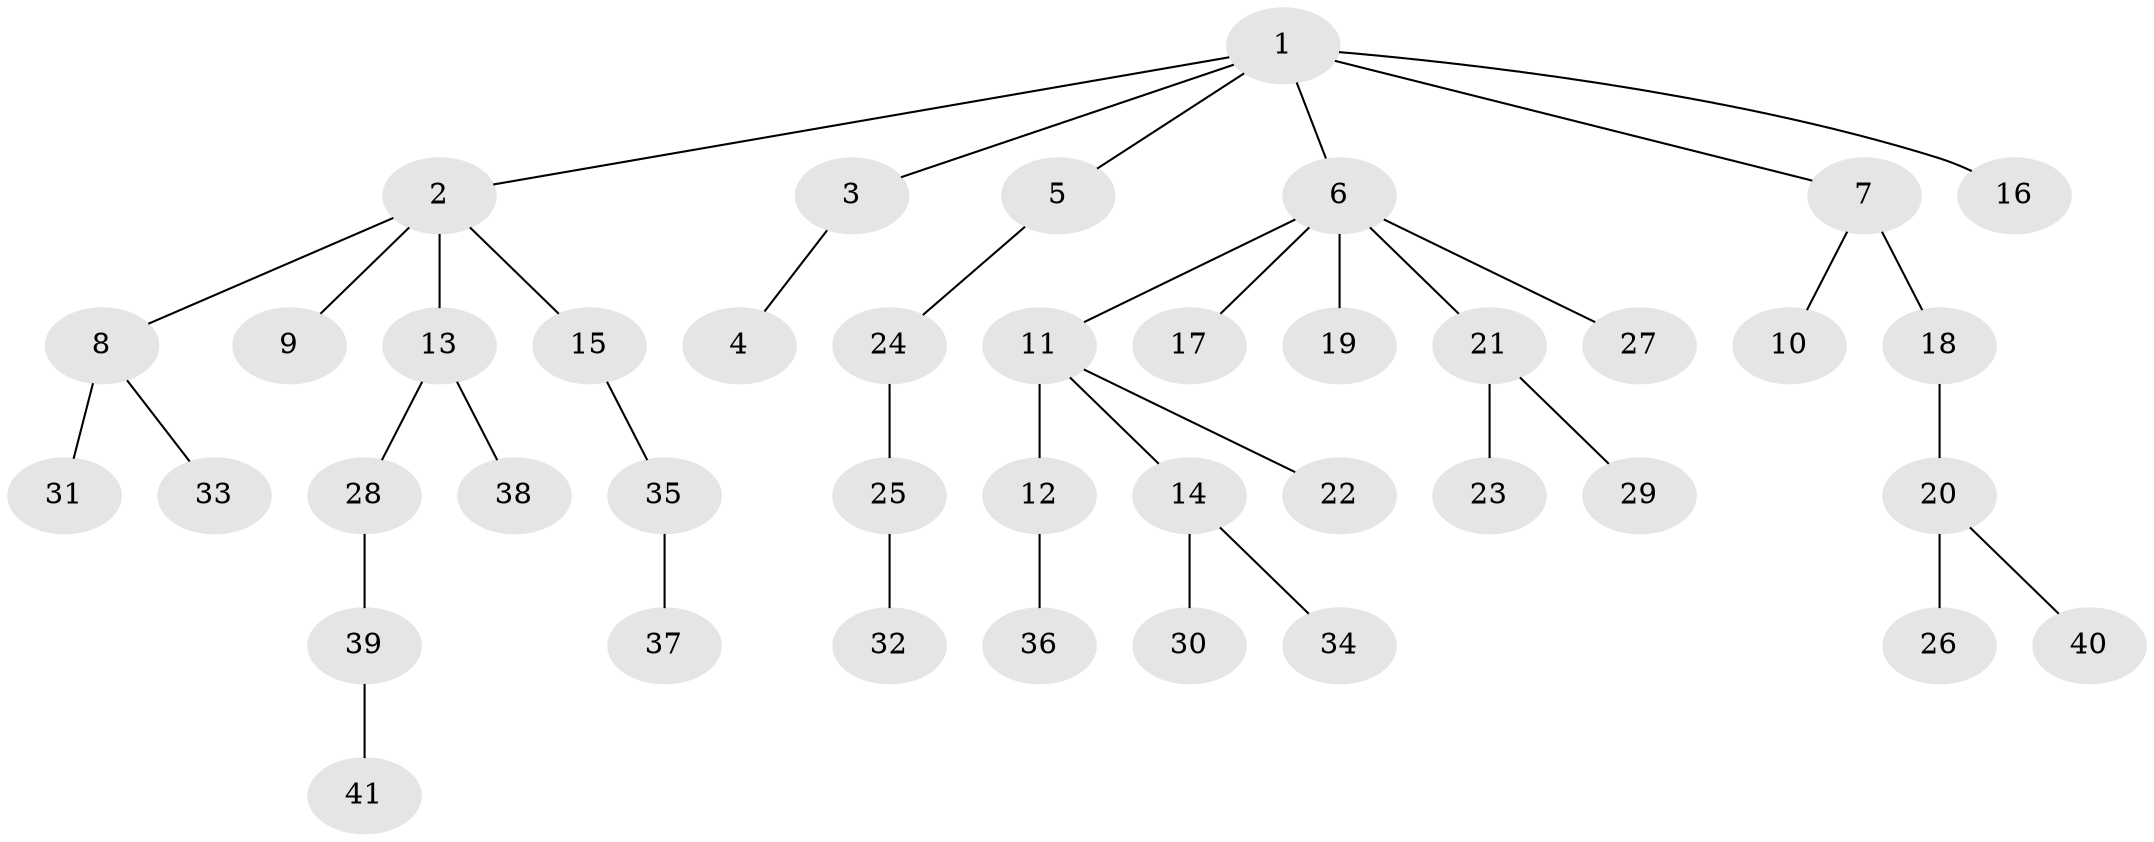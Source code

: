 // original degree distribution, {5: 0.025, 6: 0.0375, 3: 0.1125, 2: 0.2375, 1: 0.5125, 4: 0.075}
// Generated by graph-tools (version 1.1) at 2025/36/03/09/25 02:36:39]
// undirected, 41 vertices, 40 edges
graph export_dot {
graph [start="1"]
  node [color=gray90,style=filled];
  1;
  2;
  3;
  4;
  5;
  6;
  7;
  8;
  9;
  10;
  11;
  12;
  13;
  14;
  15;
  16;
  17;
  18;
  19;
  20;
  21;
  22;
  23;
  24;
  25;
  26;
  27;
  28;
  29;
  30;
  31;
  32;
  33;
  34;
  35;
  36;
  37;
  38;
  39;
  40;
  41;
  1 -- 2 [weight=1.0];
  1 -- 3 [weight=1.0];
  1 -- 5 [weight=1.0];
  1 -- 6 [weight=1.0];
  1 -- 7 [weight=1.0];
  1 -- 16 [weight=1.0];
  2 -- 8 [weight=1.0];
  2 -- 9 [weight=1.0];
  2 -- 13 [weight=1.0];
  2 -- 15 [weight=1.0];
  3 -- 4 [weight=1.0];
  5 -- 24 [weight=1.0];
  6 -- 11 [weight=1.0];
  6 -- 17 [weight=1.0];
  6 -- 19 [weight=1.0];
  6 -- 21 [weight=1.0];
  6 -- 27 [weight=2.0];
  7 -- 10 [weight=1.0];
  7 -- 18 [weight=3.0];
  8 -- 31 [weight=2.0];
  8 -- 33 [weight=1.0];
  11 -- 12 [weight=2.0];
  11 -- 14 [weight=1.0];
  11 -- 22 [weight=1.0];
  12 -- 36 [weight=1.0];
  13 -- 28 [weight=1.0];
  13 -- 38 [weight=1.0];
  14 -- 30 [weight=1.0];
  14 -- 34 [weight=1.0];
  15 -- 35 [weight=1.0];
  18 -- 20 [weight=1.0];
  20 -- 26 [weight=3.0];
  20 -- 40 [weight=1.0];
  21 -- 23 [weight=1.0];
  21 -- 29 [weight=1.0];
  24 -- 25 [weight=1.0];
  25 -- 32 [weight=1.0];
  28 -- 39 [weight=1.0];
  35 -- 37 [weight=1.0];
  39 -- 41 [weight=1.0];
}
